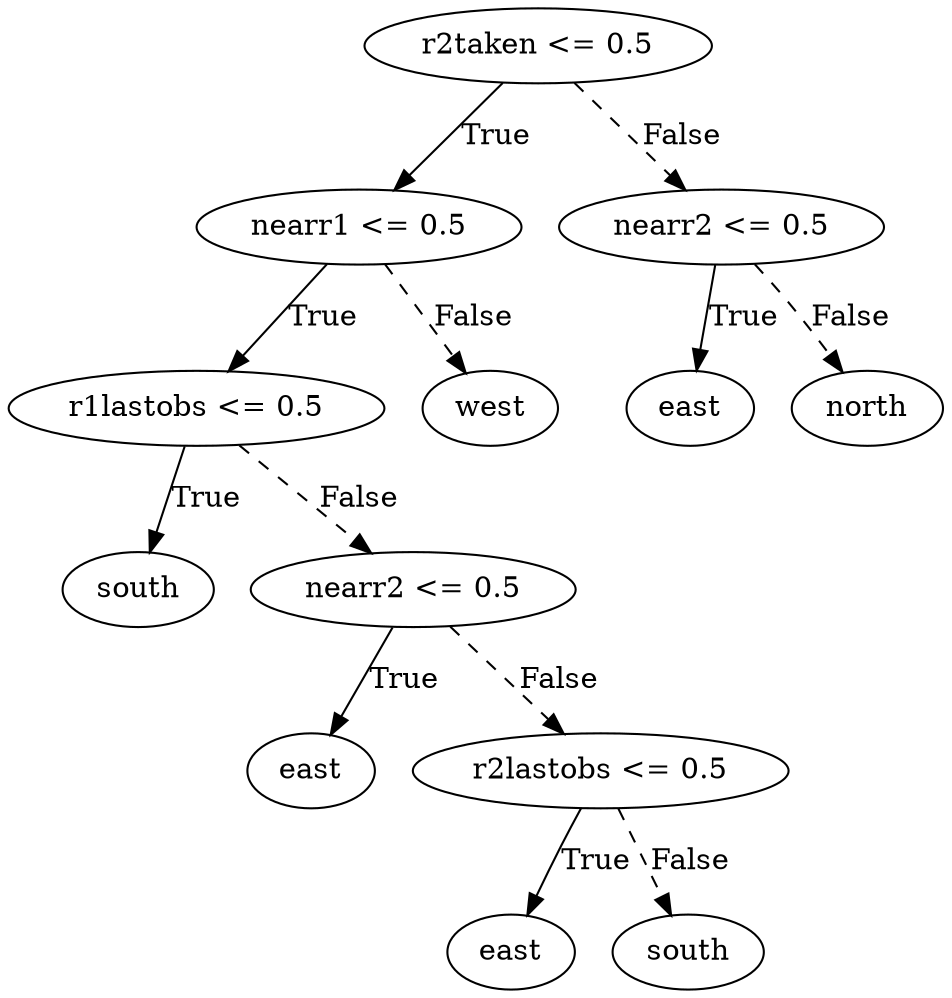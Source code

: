 digraph {
0 [label="r2taken <= 0.5"];
1 [label="nearr1 <= 0.5"];
2 [label="r1lastobs <= 0.5"];
3 [label="south"];
2 -> 3 [label="True"];
4 [label="nearr2 <= 0.5"];
5 [label="east"];
4 -> 5 [label="True"];
6 [label="r2lastobs <= 0.5"];
7 [label="east"];
6 -> 7 [label="True"];
8 [label="south"];
6 -> 8 [style="dashed", label="False"];
4 -> 6 [style="dashed", label="False"];
2 -> 4 [style="dashed", label="False"];
1 -> 2 [label="True"];
9 [label="west"];
1 -> 9 [style="dashed", label="False"];
0 -> 1 [label="True"];
10 [label="nearr2 <= 0.5"];
11 [label="east"];
10 -> 11 [label="True"];
12 [label="north"];
10 -> 12 [style="dashed", label="False"];
0 -> 10 [style="dashed", label="False"];

}
